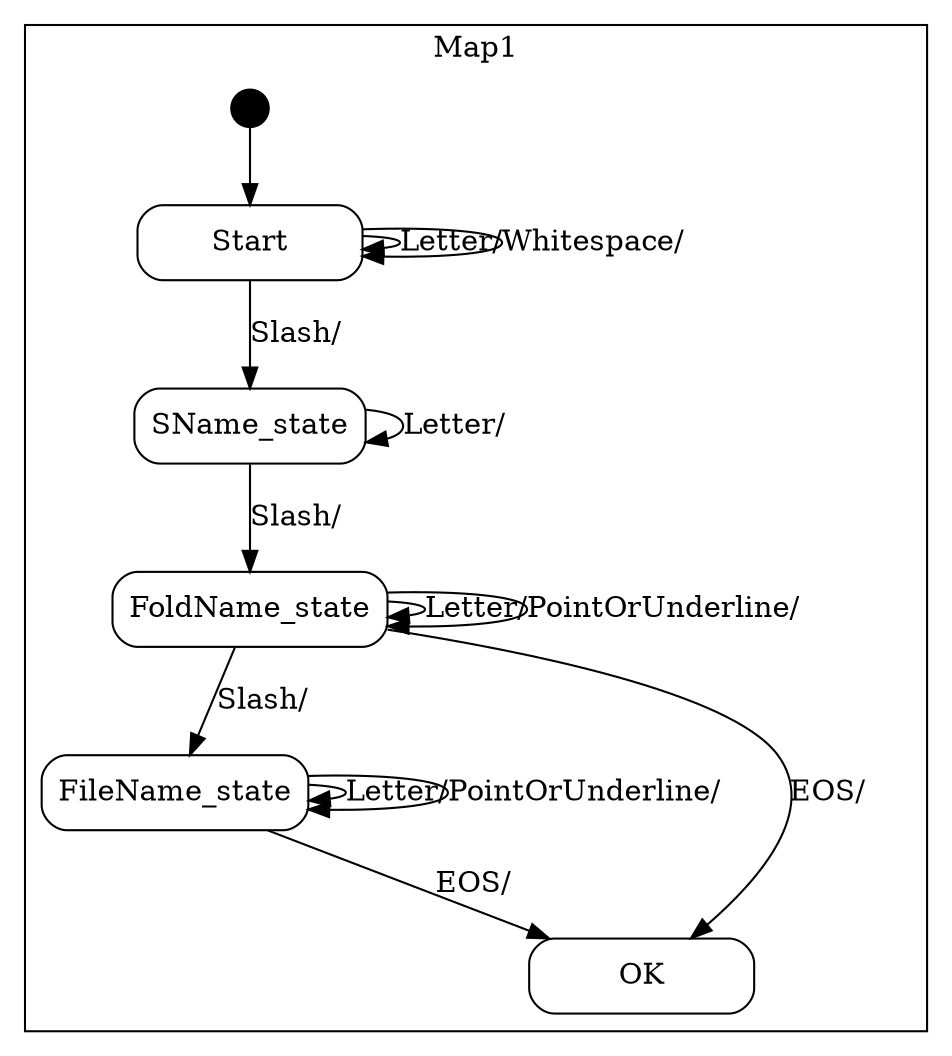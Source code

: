 digraph recognizerClass {

    node
        [shape=Mrecord width=1.5];

    subgraph cluster_Map1 {

        label="Map1";

        //
        // States (Nodes)
        //

        "Map1::Start"
            [label="{Start}"];

        "Map1::SName_state"
            [label="{SName_state}"];

        "Map1::FoldName_state"
            [label="{FoldName_state}"];

        "Map1::FileName_state"
            [label="{FileName_state}"];

        "Map1::OK"
            [label="{OK}"];

        "%start"
            [label="" shape=circle style=filled fillcolor=black width=0.25];

    }

    //
    // Transitions (Edges)
    //

    "Map1::Start" -> "Map1::Start"
        [label="Letter/\l"];

    "Map1::Start" -> "Map1::SName_state"
        [label="Slash/\l"];

    "Map1::Start" -> "Map1::Start"
        [label="Whitespace/\l"];

    "Map1::SName_state" -> "Map1::SName_state"
        [label="Letter/\l"];

    "Map1::SName_state" -> "Map1::FoldName_state"
        [label="Slash/\l"];

    "Map1::FoldName_state" -> "Map1::FoldName_state"
        [label="Letter/\l"];

    "Map1::FoldName_state" -> "Map1::FoldName_state"
        [label="PointOrUnderline/\l"];

    "Map1::FoldName_state" -> "Map1::OK"
        [label="EOS/\l"];

    "Map1::FoldName_state" -> "Map1::FileName_state"
        [label="Slash/\l"];

    "Map1::FileName_state" -> "Map1::FileName_state"
        [label="Letter/\l"];

    "Map1::FileName_state" -> "Map1::FileName_state"
        [label="PointOrUnderline/\l"];

    "Map1::FileName_state" -> "Map1::OK"
        [label="EOS/\l"];

    "%start" -> "Map1::Start"

}
